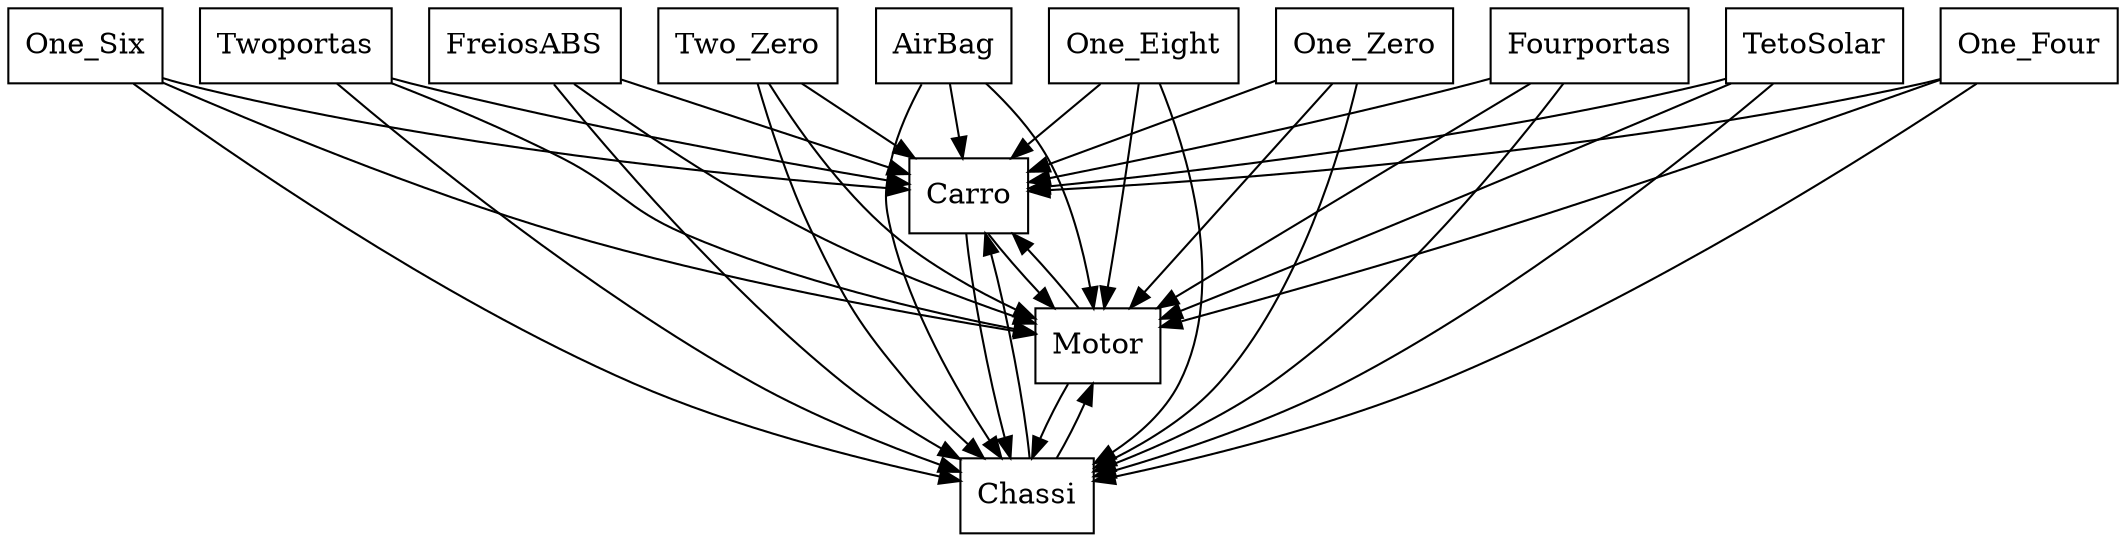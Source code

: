 digraph{
graph [rankdir=TB];
node [shape=box];
edge [arrowhead=normal];
0[label="Two_Zero",]
1[label="One_Six",]
2[label="Twoportas",]
3[label="Carro",]
4[label="Motor",]
5[label="Chassi",]
6[label="FreiosABS",]
7[label="AirBag",]
8[label="One_Zero",]
9[label="Fourportas",]
10[label="TetoSolar",]
11[label="One_Four",]
12[label="One_Eight",]
0->3[label="",]
0->4[label="",]
0->5[label="",]
1->3[label="",]
1->4[label="",]
1->5[label="",]
2->3[label="",]
2->4[label="",]
2->5[label="",]
3->4[label="",]
3->5[label="",]
4->3[label="",]
4->5[label="",]
5->3[label="",]
5->4[label="",]
6->3[label="",]
6->4[label="",]
6->5[label="",]
7->3[label="",]
7->4[label="",]
7->5[label="",]
8->3[label="",]
8->4[label="",]
8->5[label="",]
9->3[label="",]
9->4[label="",]
9->5[label="",]
10->3[label="",]
10->4[label="",]
10->5[label="",]
11->3[label="",]
11->4[label="",]
11->5[label="",]
12->3[label="",]
12->4[label="",]
12->5[label="",]
}
